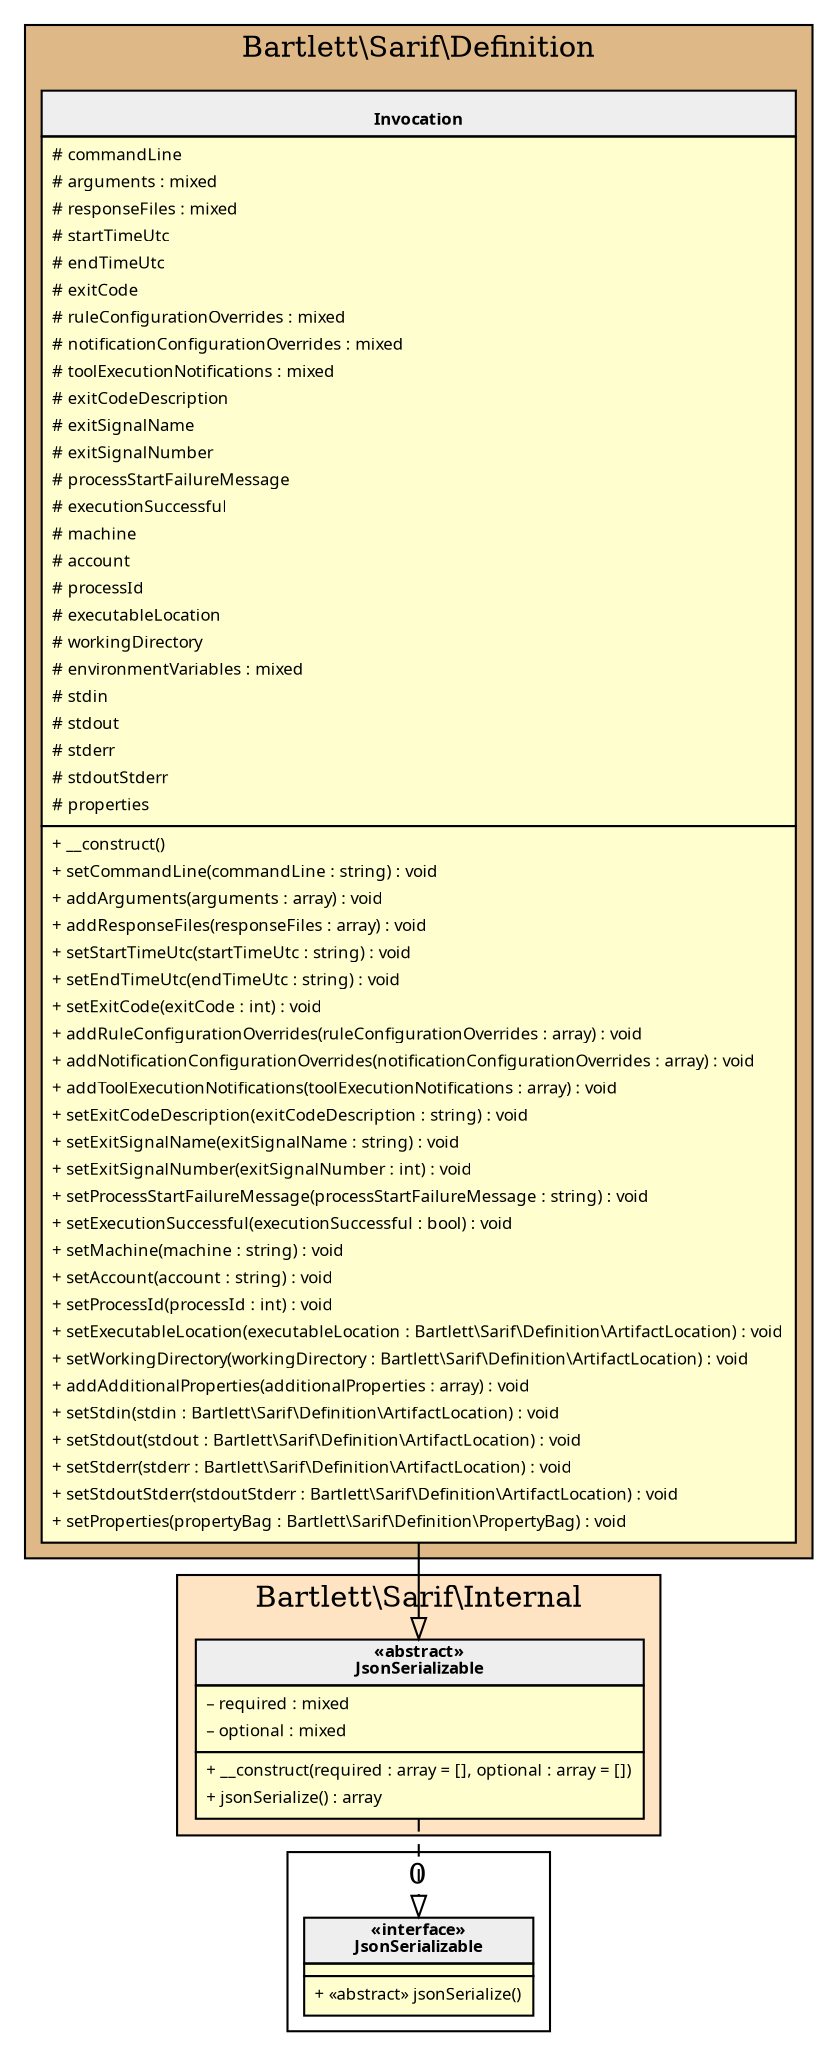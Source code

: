 digraph {
  graph [name="G" overlap="false" rankdir="TB" bgcolor="transparent"]
  node [fontname="Verdana" fontsize=8 shape="none" margin=0 fillcolor="#FEFECE" style="filled"]
  edge [fontname="Verdana" fontsize=8]
  subgraph cluster_0 {
    graph [bgcolor="BurlyWood"]
    label = "Bartlett\\Sarif\\Definition"
    "Bartlett\\Sarif\\Definition\\Invocation" [shape="none" label=<
<table cellspacing="0" border="0" cellborder="1">
    <tr><td bgcolor="#eeeeee"><b><br/>Invocation</b></td></tr>
    <tr><td><table border="0" cellspacing="0" cellpadding="2">
    <tr><td align="left"># commandLine</td></tr>
    <tr><td align="left"># arguments : mixed</td></tr>
    <tr><td align="left"># responseFiles : mixed</td></tr>
    <tr><td align="left"># startTimeUtc</td></tr>
    <tr><td align="left"># endTimeUtc</td></tr>
    <tr><td align="left"># exitCode</td></tr>
    <tr><td align="left"># ruleConfigurationOverrides : mixed</td></tr>
    <tr><td align="left"># notificationConfigurationOverrides : mixed</td></tr>
    <tr><td align="left"># toolExecutionNotifications : mixed</td></tr>
    <tr><td align="left"># exitCodeDescription</td></tr>
    <tr><td align="left"># exitSignalName</td></tr>
    <tr><td align="left"># exitSignalNumber</td></tr>
    <tr><td align="left"># processStartFailureMessage</td></tr>
    <tr><td align="left"># executionSuccessful</td></tr>
    <tr><td align="left"># machine</td></tr>
    <tr><td align="left"># account</td></tr>
    <tr><td align="left"># processId</td></tr>
    <tr><td align="left"># executableLocation</td></tr>
    <tr><td align="left"># workingDirectory</td></tr>
    <tr><td align="left"># environmentVariables : mixed</td></tr>
    <tr><td align="left"># stdin</td></tr>
    <tr><td align="left"># stdout</td></tr>
    <tr><td align="left"># stderr</td></tr>
    <tr><td align="left"># stdoutStderr</td></tr>
    <tr><td align="left"># properties</td></tr>
</table></td></tr>
    <tr><td><table border="0" cellspacing="0" cellpadding="2">
    <tr><td align="left">+ __construct()</td></tr>
    <tr><td align="left">+ setCommandLine(commandLine : string) : void</td></tr>
    <tr><td align="left">+ addArguments(arguments : array) : void</td></tr>
    <tr><td align="left">+ addResponseFiles(responseFiles : array) : void</td></tr>
    <tr><td align="left">+ setStartTimeUtc(startTimeUtc : string) : void</td></tr>
    <tr><td align="left">+ setEndTimeUtc(endTimeUtc : string) : void</td></tr>
    <tr><td align="left">+ setExitCode(exitCode : int) : void</td></tr>
    <tr><td align="left">+ addRuleConfigurationOverrides(ruleConfigurationOverrides : array) : void</td></tr>
    <tr><td align="left">+ addNotificationConfigurationOverrides(notificationConfigurationOverrides : array) : void</td></tr>
    <tr><td align="left">+ addToolExecutionNotifications(toolExecutionNotifications : array) : void</td></tr>
    <tr><td align="left">+ setExitCodeDescription(exitCodeDescription : string) : void</td></tr>
    <tr><td align="left">+ setExitSignalName(exitSignalName : string) : void</td></tr>
    <tr><td align="left">+ setExitSignalNumber(exitSignalNumber : int) : void</td></tr>
    <tr><td align="left">+ setProcessStartFailureMessage(processStartFailureMessage : string) : void</td></tr>
    <tr><td align="left">+ setExecutionSuccessful(executionSuccessful : bool) : void</td></tr>
    <tr><td align="left">+ setMachine(machine : string) : void</td></tr>
    <tr><td align="left">+ setAccount(account : string) : void</td></tr>
    <tr><td align="left">+ setProcessId(processId : int) : void</td></tr>
    <tr><td align="left">+ setExecutableLocation(executableLocation : Bartlett\\Sarif\\Definition\\ArtifactLocation) : void</td></tr>
    <tr><td align="left">+ setWorkingDirectory(workingDirectory : Bartlett\\Sarif\\Definition\\ArtifactLocation) : void</td></tr>
    <tr><td align="left">+ addAdditionalProperties(additionalProperties : array) : void</td></tr>
    <tr><td align="left">+ setStdin(stdin : Bartlett\\Sarif\\Definition\\ArtifactLocation) : void</td></tr>
    <tr><td align="left">+ setStdout(stdout : Bartlett\\Sarif\\Definition\\ArtifactLocation) : void</td></tr>
    <tr><td align="left">+ setStderr(stderr : Bartlett\\Sarif\\Definition\\ArtifactLocation) : void</td></tr>
    <tr><td align="left">+ setStdoutStderr(stdoutStderr : Bartlett\\Sarif\\Definition\\ArtifactLocation) : void</td></tr>
    <tr><td align="left">+ setProperties(propertyBag : Bartlett\\Sarif\\Definition\\PropertyBag) : void</td></tr>
</table></td></tr>
</table>>]
  }
  subgraph cluster_1 {
    graph [bgcolor="Bisque"]
    label = "Bartlett\\Sarif\\Internal"
    "Bartlett\\Sarif\\Internal\\JsonSerializable" [shape="none" label=<
<table cellspacing="0" border="0" cellborder="1">
    <tr><td bgcolor="#eeeeee"><b>«abstract»<br/>JsonSerializable</b></td></tr>
    <tr><td><table border="0" cellspacing="0" cellpadding="2">
    <tr><td align="left">– required : mixed</td></tr>
    <tr><td align="left">– optional : mixed</td></tr>
</table></td></tr>
    <tr><td><table border="0" cellspacing="0" cellpadding="2">
    <tr><td align="left">+ __construct(required : array = [], optional : array = [])</td></tr>
    <tr><td align="left">+ jsonSerialize() : array</td></tr>
</table></td></tr>
</table>>]
  }
  subgraph cluster_2 {
    label = 0
    "JsonSerializable" [shape="none" label=<
<table cellspacing="0" border="0" cellborder="1">
    <tr><td bgcolor="#eeeeee"><b>«interface»<br/>JsonSerializable</b></td></tr>
    <tr><td></td></tr>
    <tr><td><table border="0" cellspacing="0" cellpadding="2">
    <tr><td align="left">+ «abstract» jsonSerialize()</td></tr>
</table></td></tr>
</table>>]
  }
  "Bartlett\\Sarif\\Internal\\JsonSerializable" -> "JsonSerializable" [arrowhead="empty" style="dashed"]
  "Bartlett\\Sarif\\Definition\\Invocation" -> "Bartlett\\Sarif\\Internal\\JsonSerializable" [arrowhead="empty" style="filled"]
}
